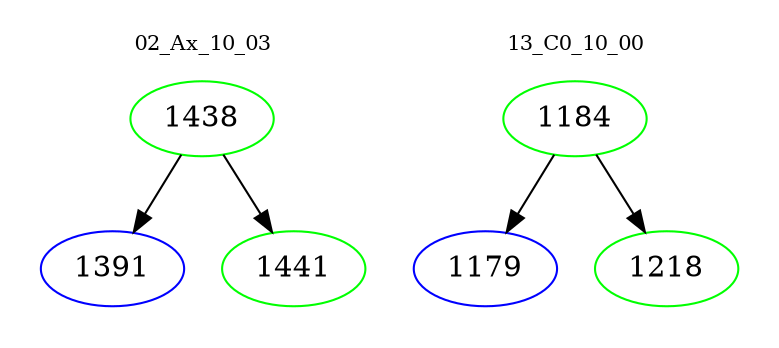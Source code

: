 digraph{
subgraph cluster_0 {
color = white
label = "02_Ax_10_03";
fontsize=10;
T0_1438 [label="1438", color="green"]
T0_1438 -> T0_1391 [color="black"]
T0_1391 [label="1391", color="blue"]
T0_1438 -> T0_1441 [color="black"]
T0_1441 [label="1441", color="green"]
}
subgraph cluster_1 {
color = white
label = "13_C0_10_00";
fontsize=10;
T1_1184 [label="1184", color="green"]
T1_1184 -> T1_1179 [color="black"]
T1_1179 [label="1179", color="blue"]
T1_1184 -> T1_1218 [color="black"]
T1_1218 [label="1218", color="green"]
}
}
